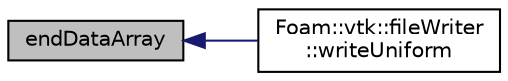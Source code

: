 digraph "endDataArray"
{
  bgcolor="transparent";
  edge [fontname="Helvetica",fontsize="10",labelfontname="Helvetica",labelfontsize="10"];
  node [fontname="Helvetica",fontsize="10",shape=record];
  rankdir="LR";
  Node1 [label="endDataArray",height=0.2,width=0.4,color="black", fillcolor="grey75", style="filled" fontcolor="black"];
  Node1 -> Node2 [dir="back",color="midnightblue",fontsize="10",style="solid",fontname="Helvetica"];
  Node2 [label="Foam::vtk::fileWriter\l::writeUniform",height=0.2,width=0.4,color="black",URL="$classFoam_1_1vtk_1_1fileWriter.html#a30a2b24fd28e3dc08bc6617b20642ca1",tooltip="Write uniform field content. "];
}
